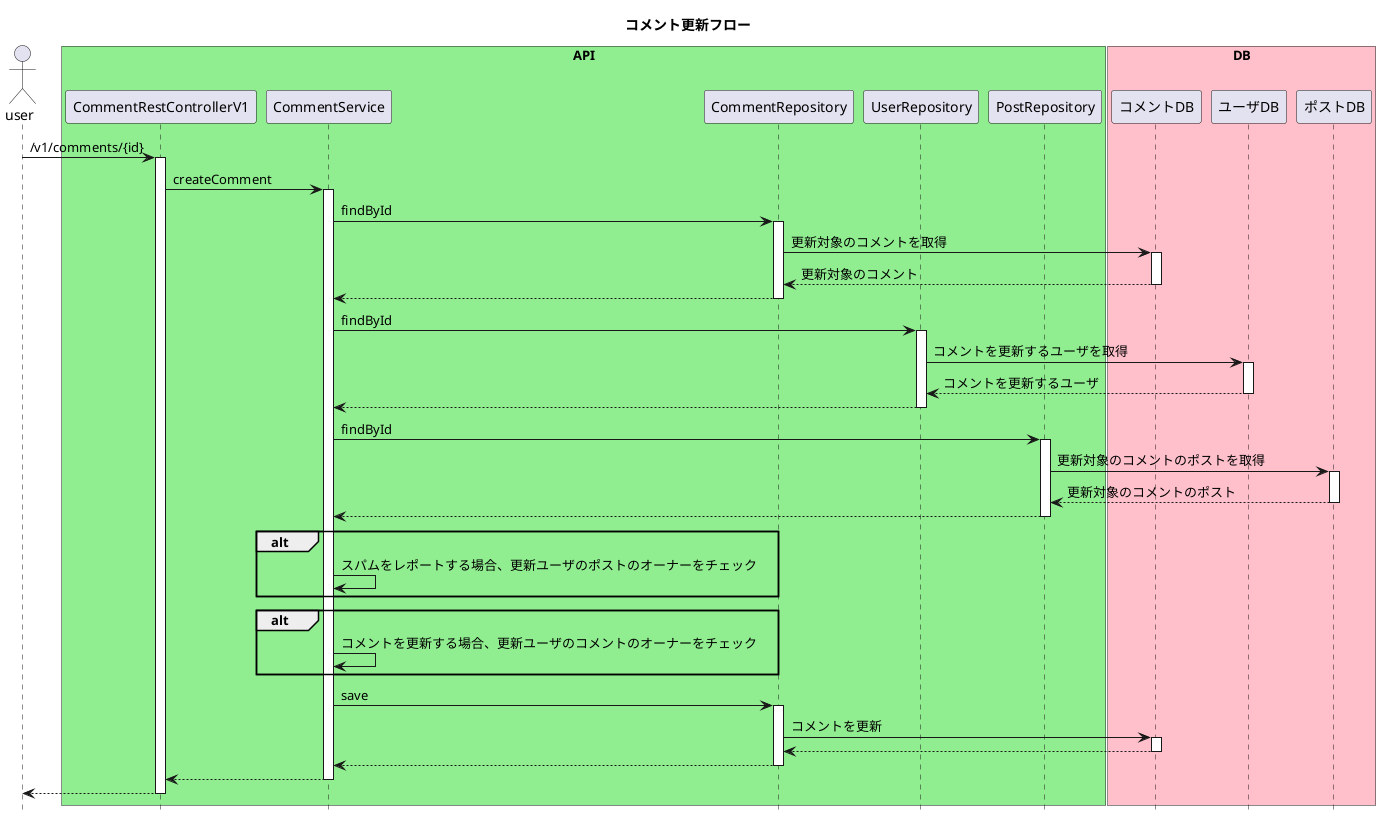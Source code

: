 @startuml
title コメント更新フロー
actor user

box "API" #LightGreen
participant "CommentRestControllerV1" as CommentRestControllerV1
participant "CommentService" as CommentService
participant "CommentRepository" as CommentRepository
participant "UserRepository" as UserRepository
participant "PostRepository" as PostRepository
end box

box "DB" #Pink
participant "コメントDB" as CommentDB
participant "ユーザDB" as UserDB
participant "ポストDB" as PostDB
end box

hide footbox

user -> CommentRestControllerV1: /v1/comments/{id}

activate CommentRestControllerV1
CommentRestControllerV1 -> CommentService:createComment

activate CommentService
CommentService -> CommentRepository:findById
activate CommentRepository
CommentRepository -> CommentDB:更新対象のコメントを取得
activate CommentDB
CommentDB --> CommentRepository:更新対象のコメント
deactivate CommentDB
CommentRepository --> CommentService
deactivate CommentRepository

CommentService -> UserRepository:findById
activate UserRepository
UserRepository -> UserDB:コメントを更新するユーザを取得
activate UserDB
UserDB --> UserRepository:コメントを更新するユーザ
deactivate UserDB
UserRepository --> CommentService
deactivate UserRepository

CommentService -> PostRepository:findById
activate PostRepository
PostRepository -> PostDB:更新対象のコメントのポストを取得
activate PostDB
PostDB --> PostRepository:更新対象のコメントのポスト
deactivate PostDB
PostRepository --> CommentService
deactivate PostRepository

alt
CommentService -> CommentService: スパムをレポートする場合、更新ユーザのポストのオーナーをチェック
end

alt
CommentService -> CommentService: コメントを更新する場合、更新ユーザのコメントのオーナーをチェック
end

CommentService -> CommentRepository:save
activate CommentRepository
CommentRepository -> CommentDB:コメントを更新
activate CommentDB
CommentDB --> CommentRepository
deactivate CommentDB
CommentRepository --> CommentService
deactivate CommentRepository
CommentService --> CommentRestControllerV1
deactivate CommentService
CommentRestControllerV1 --> user
deactivate CommentRestControllerV1

@enduml
